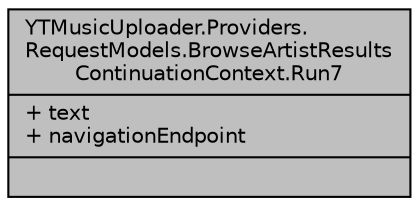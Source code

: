 digraph "YTMusicUploader.Providers.RequestModels.BrowseArtistResultsContinuationContext.Run7"
{
 // LATEX_PDF_SIZE
  edge [fontname="Helvetica",fontsize="10",labelfontname="Helvetica",labelfontsize="10"];
  node [fontname="Helvetica",fontsize="10",shape=record];
  Node1 [label="{YTMusicUploader.Providers.\lRequestModels.BrowseArtistResults\lContinuationContext.Run7\n|+ text\l+ navigationEndpoint\l|}",height=0.2,width=0.4,color="black", fillcolor="grey75", style="filled", fontcolor="black",tooltip=" "];
}

